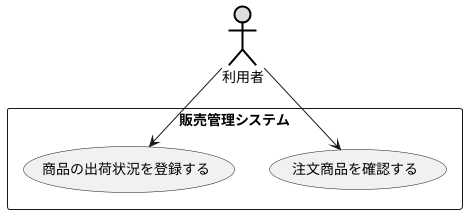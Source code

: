 @startuml ユースケース図
' left to right direction
actor 利用者#DDDDDD;line:black;line.bold; 
rectangle 販売管理システム{
usecase 注文商品を確認する
usecase 商品の出荷状況を登録する
}
利用者 --> 注文商品を確認する
利用者 --> 商品の出荷状況を登録する
@enduml